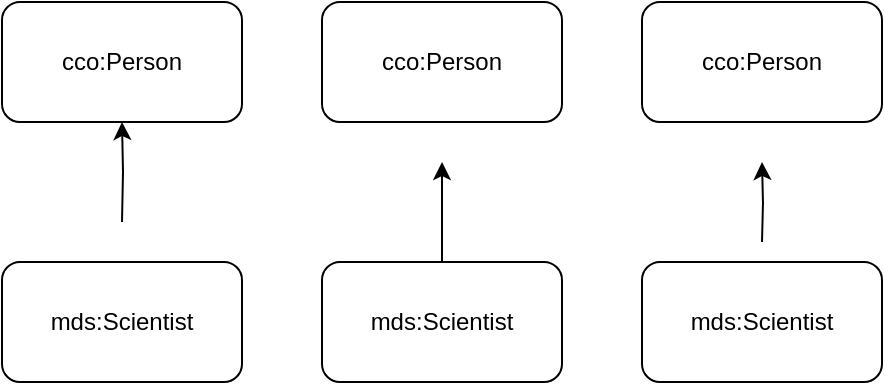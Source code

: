 <mxfile version="24.5.1" type="device">
  <diagram name="Page-1" id="5LcMA3kwRHNBWpp1UkyC">
    <mxGraphModel dx="1180" dy="660" grid="1" gridSize="10" guides="1" tooltips="1" connect="1" arrows="1" fold="1" page="1" pageScale="1" pageWidth="1100" pageHeight="850" math="0" shadow="0">
      <root>
        <mxCell id="0" />
        <mxCell id="1" parent="0" />
        <mxCell id="M3OjVeOmrmBSG9rGMGaI-1" value="cco:Person" style="rounded=1;whiteSpace=wrap;html=1;" vertex="1" parent="1">
          <mxGeometry x="490" y="160" width="120" height="60" as="geometry" />
        </mxCell>
        <mxCell id="M3OjVeOmrmBSG9rGMGaI-2" value="" style="edgeStyle=orthogonalEdgeStyle;rounded=0;orthogonalLoop=1;jettySize=auto;html=1;" edge="1" parent="1" target="M3OjVeOmrmBSG9rGMGaI-1">
          <mxGeometry relative="1" as="geometry">
            <mxPoint x="550" y="270" as="sourcePoint" />
            <mxPoint as="offset" />
          </mxGeometry>
        </mxCell>
        <mxCell id="M3OjVeOmrmBSG9rGMGaI-3" value="mds:Scientist" style="rounded=1;whiteSpace=wrap;html=1;" vertex="1" parent="1">
          <mxGeometry x="490" y="290" width="120" height="60" as="geometry" />
        </mxCell>
        <mxCell id="M3OjVeOmrmBSG9rGMGaI-4" value="cco:Person" style="rounded=1;whiteSpace=wrap;html=1;" vertex="1" parent="1">
          <mxGeometry x="650" y="160" width="120" height="60" as="geometry" />
        </mxCell>
        <mxCell id="M3OjVeOmrmBSG9rGMGaI-5" value="" style="edgeStyle=orthogonalEdgeStyle;rounded=0;orthogonalLoop=1;jettySize=auto;html=1;exitX=0.5;exitY=0;exitDx=0;exitDy=0;" edge="1" parent="1" source="M3OjVeOmrmBSG9rGMGaI-6">
          <mxGeometry relative="1" as="geometry">
            <mxPoint x="710" y="260" as="sourcePoint" />
            <mxPoint as="offset" />
            <mxPoint x="710" y="240" as="targetPoint" />
          </mxGeometry>
        </mxCell>
        <mxCell id="M3OjVeOmrmBSG9rGMGaI-6" value="mds:Scientist" style="rounded=1;whiteSpace=wrap;html=1;" vertex="1" parent="1">
          <mxGeometry x="650" y="290" width="120" height="60" as="geometry" />
        </mxCell>
        <mxCell id="M3OjVeOmrmBSG9rGMGaI-7" value="cco:Person" style="rounded=1;whiteSpace=wrap;html=1;" vertex="1" parent="1">
          <mxGeometry x="810" y="160" width="120" height="60" as="geometry" />
        </mxCell>
        <mxCell id="M3OjVeOmrmBSG9rGMGaI-8" value="" style="edgeStyle=orthogonalEdgeStyle;rounded=0;orthogonalLoop=1;jettySize=auto;html=1;" edge="1" parent="1">
          <mxGeometry relative="1" as="geometry">
            <mxPoint x="870" y="280" as="sourcePoint" />
            <mxPoint as="offset" />
            <mxPoint x="870" y="240" as="targetPoint" />
          </mxGeometry>
        </mxCell>
        <mxCell id="M3OjVeOmrmBSG9rGMGaI-9" value="mds:Scientist" style="rounded=1;whiteSpace=wrap;html=1;" vertex="1" parent="1">
          <mxGeometry x="810" y="290" width="120" height="60" as="geometry" />
        </mxCell>
      </root>
    </mxGraphModel>
  </diagram>
</mxfile>
